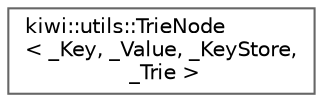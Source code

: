 digraph "Graphical Class Hierarchy"
{
 // LATEX_PDF_SIZE
  bgcolor="transparent";
  edge [fontname=Helvetica,fontsize=10,labelfontname=Helvetica,labelfontsize=10];
  node [fontname=Helvetica,fontsize=10,shape=box,height=0.2,width=0.4];
  rankdir="LR";
  Node0 [id="Node000000",label="kiwi::utils::TrieNode\l\< _Key, _Value, _KeyStore,\l _Trie \>",height=0.2,width=0.4,color="grey40", fillcolor="white", style="filled",URL="$structkiwi_1_1utils_1_1TrieNode.html",tooltip=" "];
}
